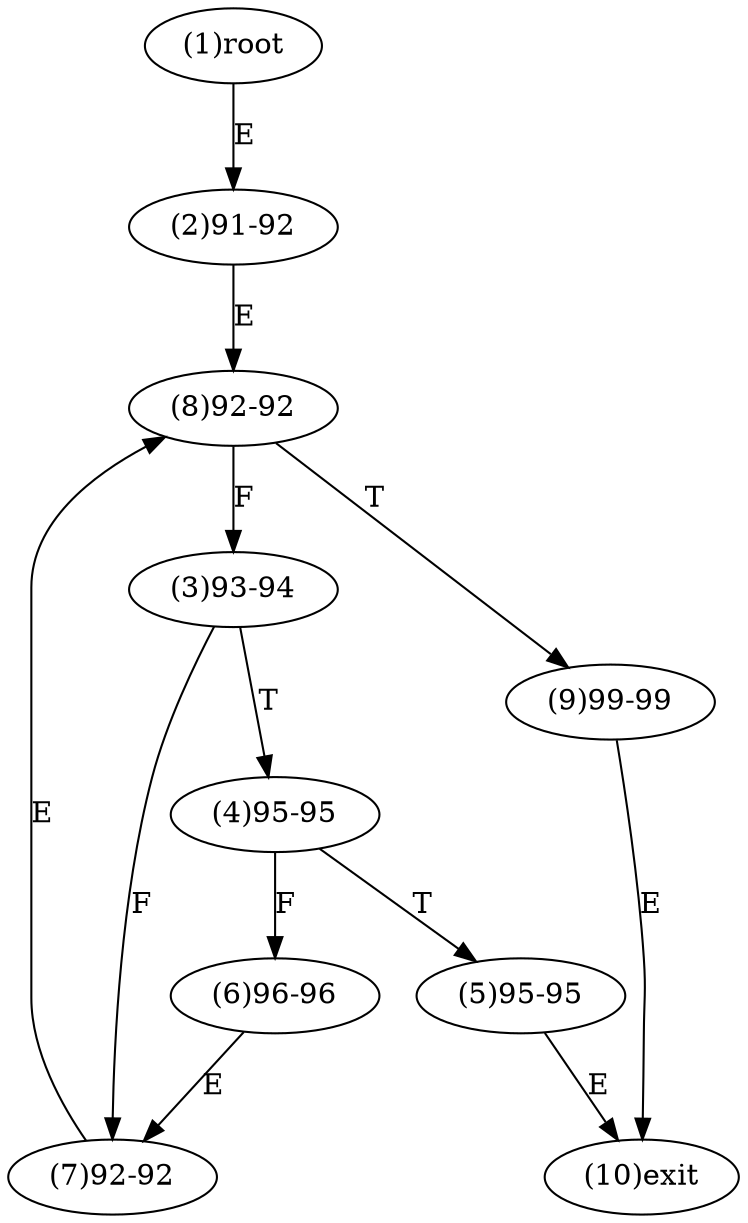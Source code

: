 digraph "" { 
1[ label="(1)root"];
2[ label="(2)91-92"];
3[ label="(3)93-94"];
4[ label="(4)95-95"];
5[ label="(5)95-95"];
6[ label="(6)96-96"];
7[ label="(7)92-92"];
8[ label="(8)92-92"];
9[ label="(9)99-99"];
10[ label="(10)exit"];
1->2[ label="E"];
2->8[ label="E"];
3->7[ label="F"];
3->4[ label="T"];
4->6[ label="F"];
4->5[ label="T"];
5->10[ label="E"];
6->7[ label="E"];
7->8[ label="E"];
8->3[ label="F"];
8->9[ label="T"];
9->10[ label="E"];
}